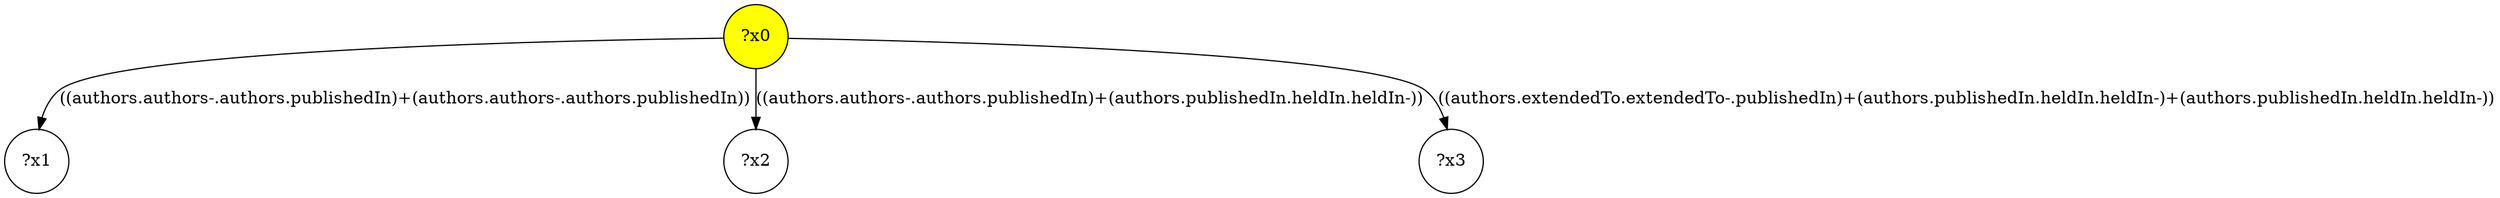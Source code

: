 digraph g {
	x0 [fillcolor="yellow", style="filled," shape=circle, label="?x0"];
	x1 [shape=circle, label="?x1"];
	x0 -> x1 [label="((authors.authors-.authors.publishedIn)+(authors.authors-.authors.publishedIn))"];
	x2 [shape=circle, label="?x2"];
	x0 -> x2 [label="((authors.authors-.authors.publishedIn)+(authors.publishedIn.heldIn.heldIn-))"];
	x3 [shape=circle, label="?x3"];
	x0 -> x3 [label="((authors.extendedTo.extendedTo-.publishedIn)+(authors.publishedIn.heldIn.heldIn-)+(authors.publishedIn.heldIn.heldIn-))"];
}
